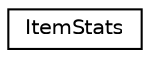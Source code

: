 digraph "Graphical Class Hierarchy"
{
 // LATEX_PDF_SIZE
  edge [fontname="Helvetica",fontsize="10",labelfontname="Helvetica",labelfontsize="10"];
  node [fontname="Helvetica",fontsize="10",shape=record];
  rankdir="LR";
  Node0 [label="ItemStats",height=0.2,width=0.4,color="black", fillcolor="white", style="filled",URL="$structItemStats.html",tooltip=" "];
}
